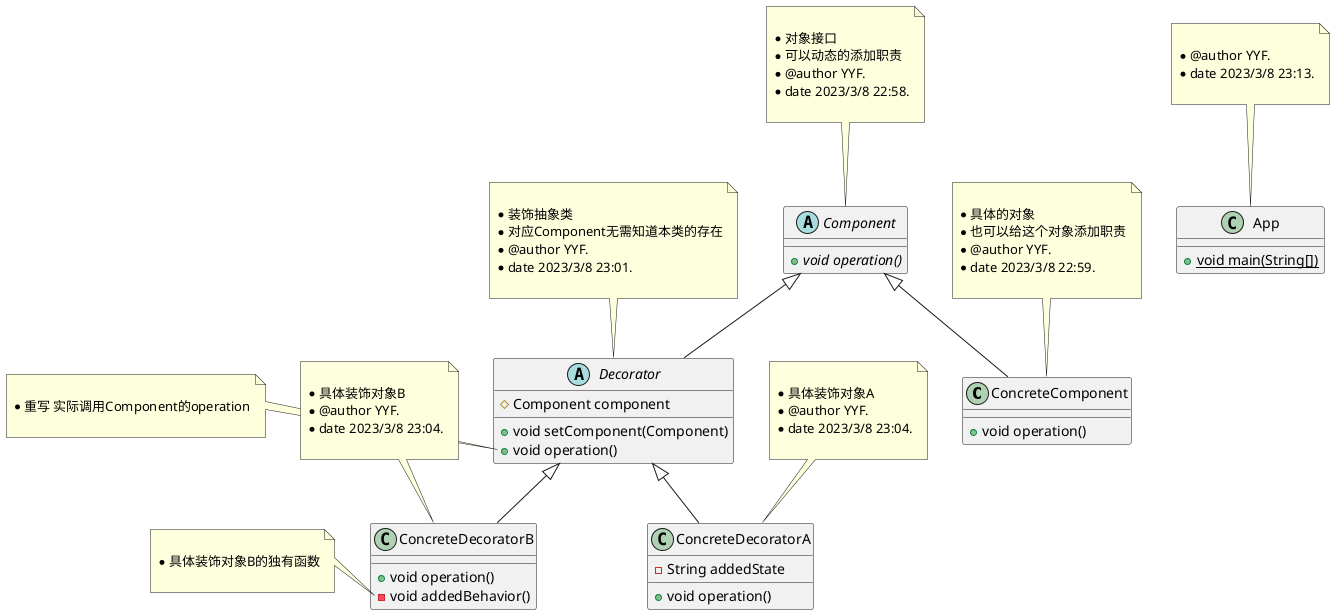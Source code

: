 @startuml
class ConcreteComponent {
+ void operation()
}
note top of ConcreteComponent

 * 具体的对象
 * 也可以给这个对象添加职责
 * @author YYF.
 * date 2023/3/8 22:59.
 
end note

class ConcreteDecoratorA {
- String addedState
+ void operation()
}
note top of ConcreteDecoratorA

 * 具体装饰对象A
 * @author YYF.
 * date 2023/3/8 23:04.
 
end note

abstract class Decorator {
# Component component
+ void setComponent(Component)
+ void operation()
}
note top of Decorator

 * 装饰抽象类
 * 对应Component无需知道本类的存在
 * @author YYF.
 * date 2023/3/8 23:01.
 
end note
note left of Decorator::operation()

     * 重写 实际调用Component的operation
     
end note

abstract class Component {
+ {abstract}void operation()
}
note top of Component

 * 对象接口
 * 可以动态的添加职责
 * @author YYF.
 * date 2023/3/8 22:58.
 
end note

class ConcreteDecoratorB {
+ void operation()
- void addedBehavior()
}
note top of ConcreteDecoratorB

 * 具体装饰对象B
 * @author YYF.
 * date 2023/3/8 23:04.
 
end note
note left of ConcreteDecoratorB::addedBehavior()

     * 具体装饰对象B的独有函数
     
end note

class App {
+ {static} void main(String[])
}
note top of App

 * @author YYF.
 * date 2023/3/8 23:13.
 
end note



Component <|-- ConcreteComponent
Decorator <|-- ConcreteDecoratorA
Component <|-- Decorator
Decorator <|-- ConcreteDecoratorB
@enduml